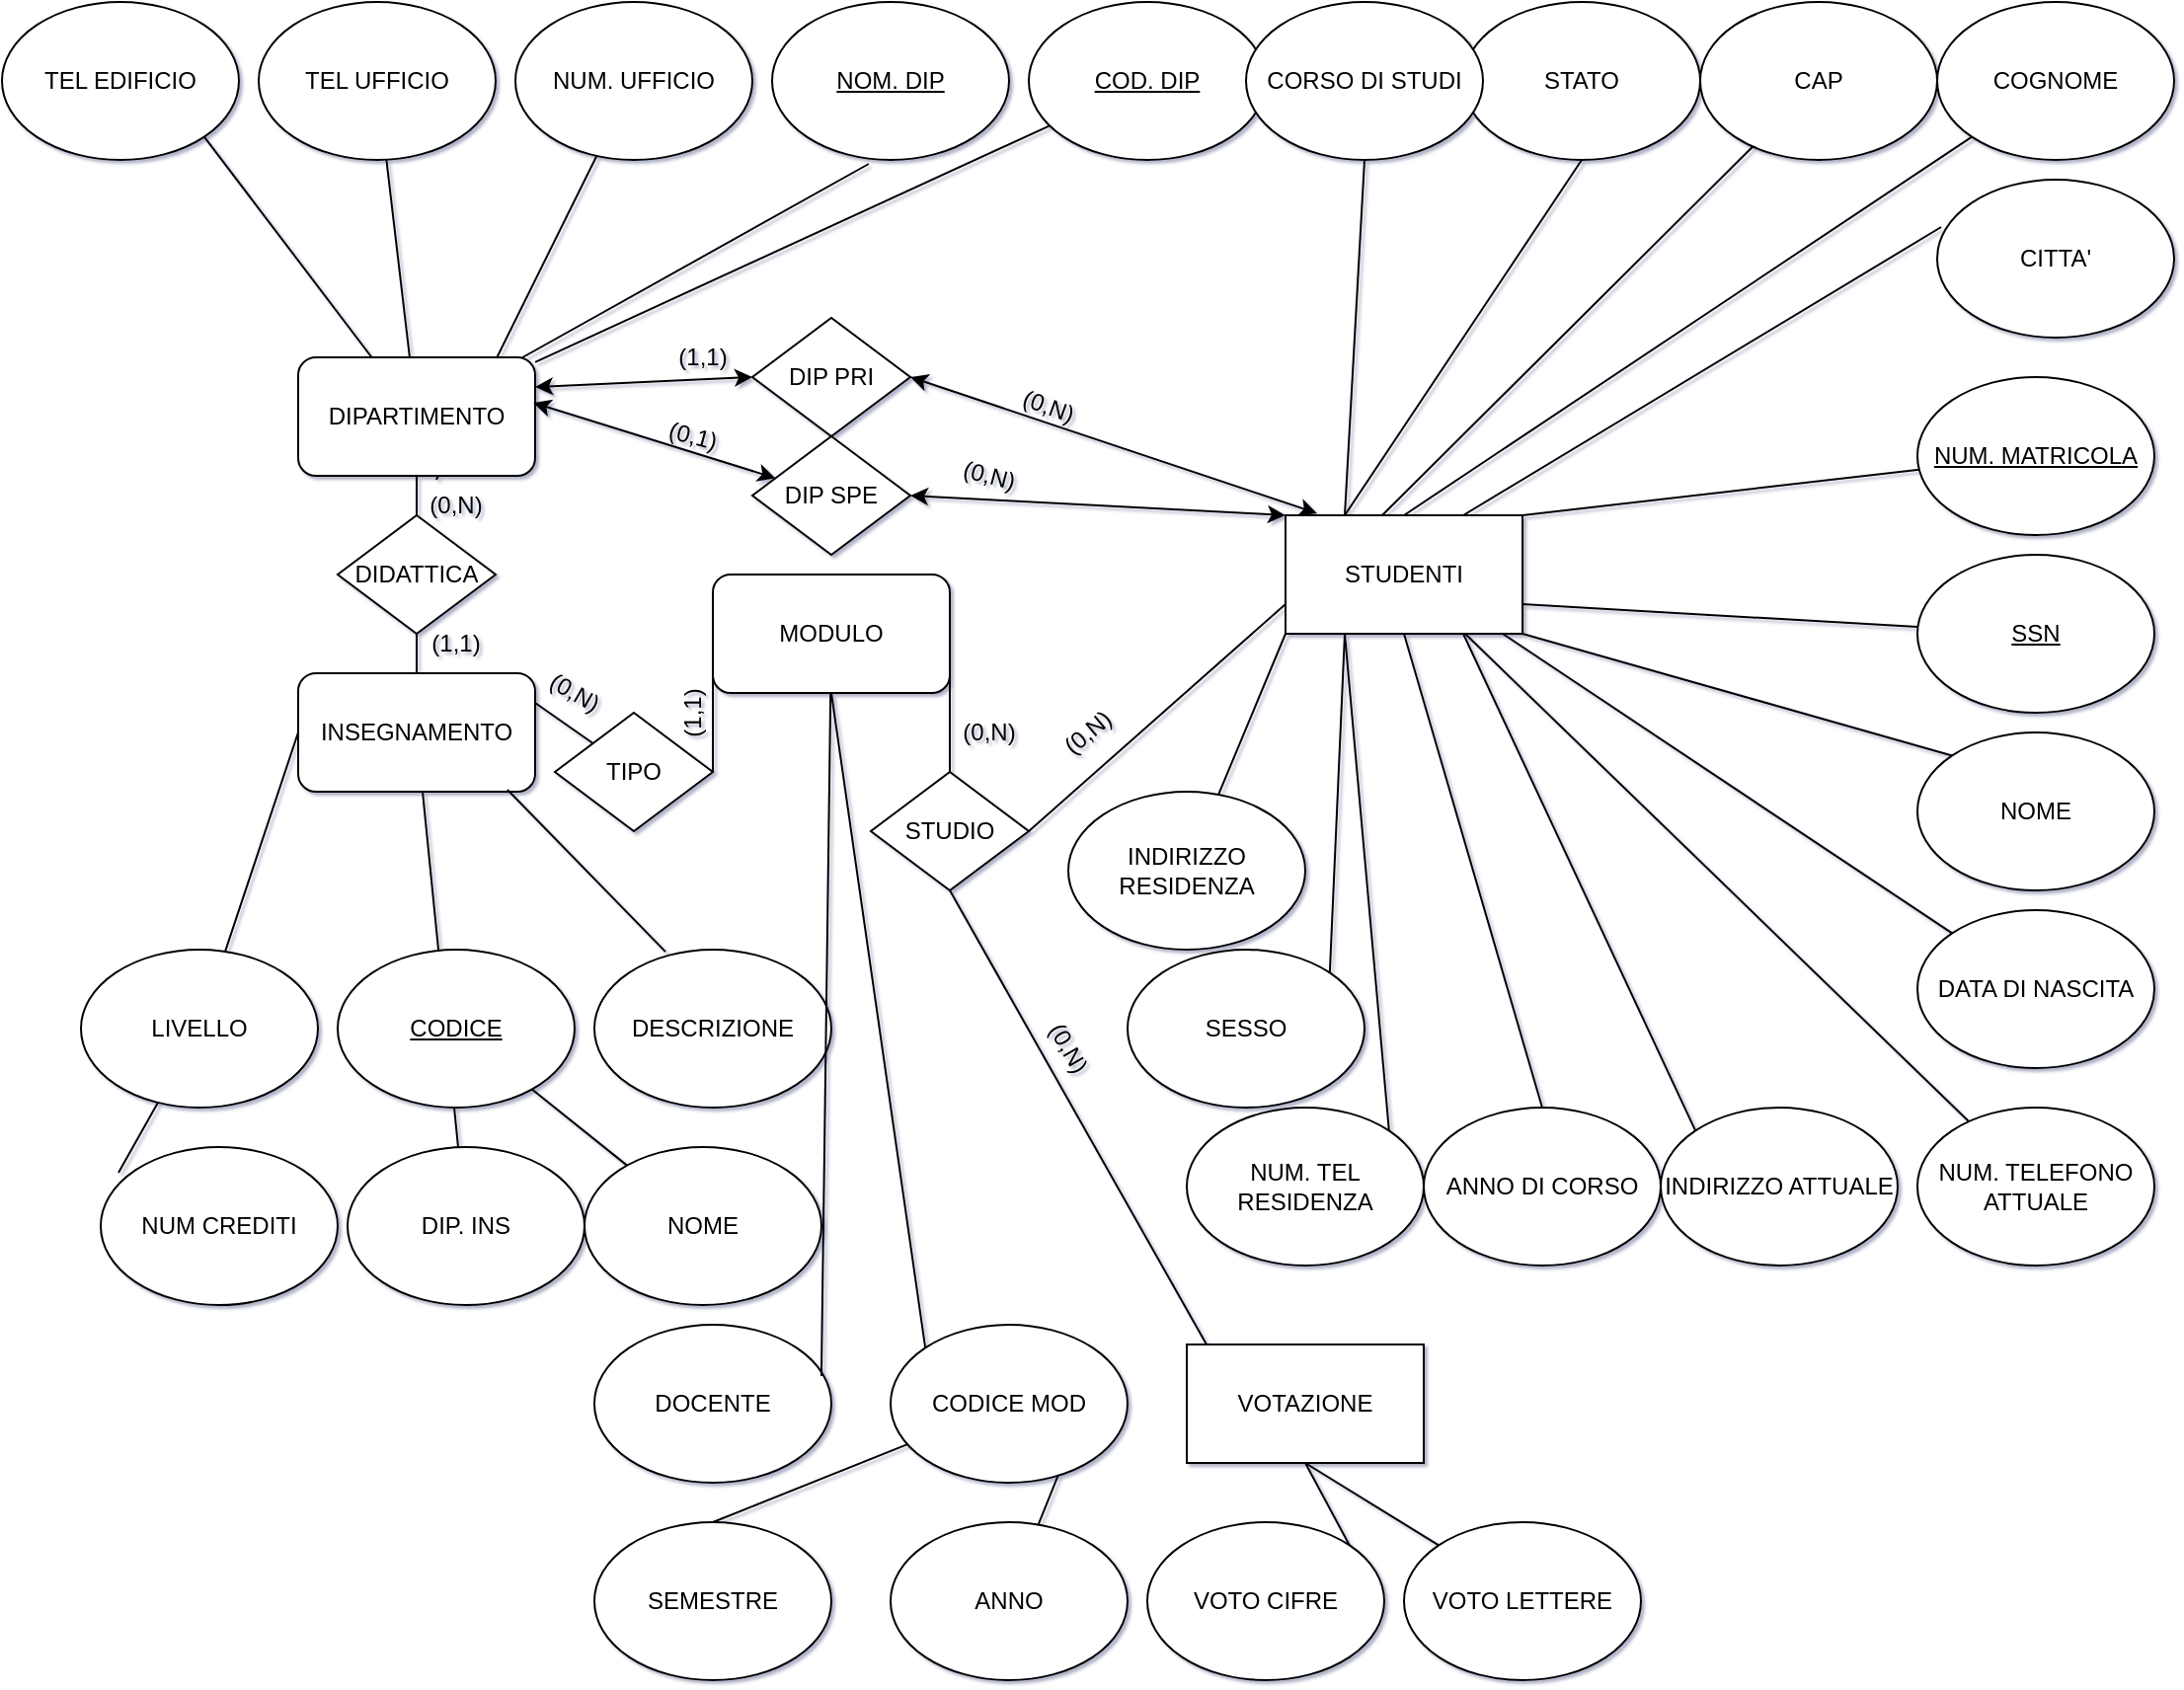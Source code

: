 <mxfile version="14.1.1" type="github">
  <diagram id="6cOSNIeElhGFrdeFhDfk" name="Page-1">
    <mxGraphModel dx="1653" dy="643" grid="1" gridSize="10" guides="0" tooltips="1" connect="1" arrows="1" fold="1" page="1" pageScale="1" pageWidth="413" pageHeight="583" math="0" shadow="1">
      <root>
        <mxCell id="0" />
        <mxCell id="1" parent="0" />
        <mxCell id="xA2UetYVVYsu-TyS2bMy-2" value="STUDENTI" style="rounded=0;whiteSpace=wrap;html=1;" parent="1" vertex="1">
          <mxGeometry x="600" y="260" width="120" height="60" as="geometry" />
        </mxCell>
        <mxCell id="xA2UetYVVYsu-TyS2bMy-3" value="STUDIO" style="rhombus;whiteSpace=wrap;html=1;" parent="1" vertex="1">
          <mxGeometry x="390" y="390" width="80" height="60" as="geometry" />
        </mxCell>
        <mxCell id="xA2UetYVVYsu-TyS2bMy-6" value="NOME" style="ellipse;whiteSpace=wrap;html=1;" parent="1" vertex="1">
          <mxGeometry x="920" y="370" width="120" height="80" as="geometry" />
        </mxCell>
        <mxCell id="xA2UetYVVYsu-TyS2bMy-7" value="&lt;u&gt;NUM. MATRICOLA&lt;/u&gt;" style="ellipse;whiteSpace=wrap;html=1;" parent="1" vertex="1">
          <mxGeometry x="920" y="190" width="120" height="80" as="geometry" />
        </mxCell>
        <mxCell id="xA2UetYVVYsu-TyS2bMy-8" value="&lt;u&gt;SSN&lt;/u&gt;" style="ellipse;whiteSpace=wrap;html=1;" parent="1" vertex="1">
          <mxGeometry x="920" y="280" width="120" height="80" as="geometry" />
        </mxCell>
        <mxCell id="xA2UetYVVYsu-TyS2bMy-10" value="NUM. TELEFONO ATTUALE" style="ellipse;whiteSpace=wrap;html=1;direction=west;" parent="1" vertex="1">
          <mxGeometry x="920" y="560" width="120" height="80" as="geometry" />
        </mxCell>
        <mxCell id="xA2UetYVVYsu-TyS2bMy-11" value="INDIRIZZO ATTUALE" style="ellipse;whiteSpace=wrap;html=1;" parent="1" vertex="1">
          <mxGeometry x="790" y="560" width="120" height="80" as="geometry" />
        </mxCell>
        <mxCell id="xA2UetYVVYsu-TyS2bMy-12" value="INDIRIZZO RESIDENZA" style="ellipse;whiteSpace=wrap;html=1;" parent="1" vertex="1">
          <mxGeometry x="490" y="400" width="120" height="80" as="geometry" />
        </mxCell>
        <mxCell id="xA2UetYVVYsu-TyS2bMy-13" value="NUM. TEL RESIDENZA" style="ellipse;whiteSpace=wrap;html=1;" parent="1" vertex="1">
          <mxGeometry x="550" y="560" width="120" height="80" as="geometry" />
        </mxCell>
        <mxCell id="xA2UetYVVYsu-TyS2bMy-14" value="DATA DI NASCITA" style="ellipse;whiteSpace=wrap;html=1;" parent="1" vertex="1">
          <mxGeometry x="920" y="460" width="120" height="80" as="geometry" />
        </mxCell>
        <mxCell id="xA2UetYVVYsu-TyS2bMy-15" value="SESSO" style="ellipse;whiteSpace=wrap;html=1;" parent="1" vertex="1">
          <mxGeometry x="520" y="480" width="120" height="80" as="geometry" />
        </mxCell>
        <mxCell id="xA2UetYVVYsu-TyS2bMy-16" value="ANNO DI CORSO" style="ellipse;whiteSpace=wrap;html=1;" parent="1" vertex="1">
          <mxGeometry x="670" y="560" width="120" height="80" as="geometry" />
        </mxCell>
        <mxCell id="xA2UetYVVYsu-TyS2bMy-24" value="CITTA&#39;" style="ellipse;whiteSpace=wrap;html=1;" parent="1" vertex="1">
          <mxGeometry x="930" y="90" width="120" height="80" as="geometry" />
        </mxCell>
        <mxCell id="xA2UetYVVYsu-TyS2bMy-25" value="STATO" style="ellipse;whiteSpace=wrap;html=1;" parent="1" vertex="1">
          <mxGeometry x="690" width="120" height="80" as="geometry" />
        </mxCell>
        <mxCell id="xA2UetYVVYsu-TyS2bMy-26" value="CAP" style="ellipse;whiteSpace=wrap;html=1;" parent="1" vertex="1">
          <mxGeometry x="810" width="120" height="80" as="geometry" />
        </mxCell>
        <mxCell id="xA2UetYVVYsu-TyS2bMy-27" value="COGNOME" style="ellipse;whiteSpace=wrap;html=1;" parent="1" vertex="1">
          <mxGeometry x="930" width="120" height="80" as="geometry" />
        </mxCell>
        <mxCell id="xA2UetYVVYsu-TyS2bMy-28" value="" style="endArrow=none;html=1;entryX=1;entryY=0.75;entryDx=0;entryDy=0;" parent="1" source="xA2UetYVVYsu-TyS2bMy-8" target="xA2UetYVVYsu-TyS2bMy-2" edge="1">
          <mxGeometry width="50" height="50" relative="1" as="geometry">
            <mxPoint x="390" y="310" as="sourcePoint" />
            <mxPoint x="440" y="260" as="targetPoint" />
          </mxGeometry>
        </mxCell>
        <mxCell id="xA2UetYVVYsu-TyS2bMy-29" value="" style="endArrow=none;html=1;exitX=1;exitY=0;exitDx=0;exitDy=0;" parent="1" source="xA2UetYVVYsu-TyS2bMy-2" target="xA2UetYVVYsu-TyS2bMy-7" edge="1">
          <mxGeometry width="50" height="50" relative="1" as="geometry">
            <mxPoint x="390" y="310" as="sourcePoint" />
            <mxPoint x="440" y="260" as="targetPoint" />
          </mxGeometry>
        </mxCell>
        <mxCell id="xA2UetYVVYsu-TyS2bMy-30" value="" style="endArrow=none;html=1;exitX=0.25;exitY=0;exitDx=0;exitDy=0;entryX=0.5;entryY=1;entryDx=0;entryDy=0;" parent="1" source="xA2UetYVVYsu-TyS2bMy-2" target="xA2UetYVVYsu-TyS2bMy-25" edge="1">
          <mxGeometry width="50" height="50" relative="1" as="geometry">
            <mxPoint x="547" y="192.02" as="sourcePoint" />
            <mxPoint x="530" y="120" as="targetPoint" />
          </mxGeometry>
        </mxCell>
        <mxCell id="xA2UetYVVYsu-TyS2bMy-31" value="" style="endArrow=none;html=1;entryX=0.408;entryY=0;entryDx=0;entryDy=0;entryPerimeter=0;" parent="1" source="xA2UetYVVYsu-TyS2bMy-26" target="xA2UetYVVYsu-TyS2bMy-2" edge="1">
          <mxGeometry width="50" height="50" relative="1" as="geometry">
            <mxPoint x="390" y="210" as="sourcePoint" />
            <mxPoint x="556.96" y="168.02" as="targetPoint" />
          </mxGeometry>
        </mxCell>
        <mxCell id="xA2UetYVVYsu-TyS2bMy-32" value="" style="endArrow=none;html=1;exitX=0.017;exitY=0.3;exitDx=0;exitDy=0;exitPerimeter=0;entryX=0.75;entryY=0;entryDx=0;entryDy=0;" parent="1" source="xA2UetYVVYsu-TyS2bMy-24" target="xA2UetYVVYsu-TyS2bMy-2" edge="1">
          <mxGeometry width="50" height="50" relative="1" as="geometry">
            <mxPoint x="390" y="210" as="sourcePoint" />
            <mxPoint x="670" y="200" as="targetPoint" />
          </mxGeometry>
        </mxCell>
        <mxCell id="xA2UetYVVYsu-TyS2bMy-33" value="" style="endArrow=none;html=1;entryX=0;entryY=1;entryDx=0;entryDy=0;exitX=0.5;exitY=0;exitDx=0;exitDy=0;" parent="1" source="xA2UetYVVYsu-TyS2bMy-2" target="xA2UetYVVYsu-TyS2bMy-27" edge="1">
          <mxGeometry width="50" height="50" relative="1" as="geometry">
            <mxPoint x="640" y="170" as="sourcePoint" />
            <mxPoint x="440" y="160" as="targetPoint" />
          </mxGeometry>
        </mxCell>
        <mxCell id="xA2UetYVVYsu-TyS2bMy-34" value="&lt;u&gt;NOM. DIP&lt;/u&gt;" style="ellipse;whiteSpace=wrap;html=1;" parent="1" vertex="1">
          <mxGeometry x="340" width="120" height="80" as="geometry" />
        </mxCell>
        <mxCell id="xA2UetYVVYsu-TyS2bMy-35" value="DIP. INS" style="ellipse;whiteSpace=wrap;html=1;" parent="1" vertex="1">
          <mxGeometry x="125" y="580" width="120" height="80" as="geometry" />
        </mxCell>
        <mxCell id="xA2UetYVVYsu-TyS2bMy-36" value="TEL EDIFICIO" style="ellipse;whiteSpace=wrap;html=1;" parent="1" vertex="1">
          <mxGeometry x="-50" width="120" height="80" as="geometry" />
        </mxCell>
        <mxCell id="xA2UetYVVYsu-TyS2bMy-37" value="TEL UFFICIO" style="ellipse;whiteSpace=wrap;html=1;" parent="1" vertex="1">
          <mxGeometry x="80" width="120" height="80" as="geometry" />
        </mxCell>
        <mxCell id="xA2UetYVVYsu-TyS2bMy-38" value="NUM. UFFICIO" style="ellipse;whiteSpace=wrap;html=1;" parent="1" vertex="1">
          <mxGeometry x="210" width="120" height="80" as="geometry" />
        </mxCell>
        <mxCell id="xA2UetYVVYsu-TyS2bMy-39" value="&lt;u&gt;COD. DIP&lt;/u&gt;" style="ellipse;whiteSpace=wrap;html=1;" parent="1" vertex="1">
          <mxGeometry x="470" width="120" height="80" as="geometry" />
        </mxCell>
        <mxCell id="xA2UetYVVYsu-TyS2bMy-40" value="" style="endArrow=none;html=1;" parent="1" source="xA2UetYVVYsu-TyS2bMy-39" target="xA2UetYVVYsu-TyS2bMy-58" edge="1">
          <mxGeometry width="50" height="50" relative="1" as="geometry">
            <mxPoint x="400" y="310" as="sourcePoint" />
            <mxPoint x="450" y="260" as="targetPoint" />
          </mxGeometry>
        </mxCell>
        <mxCell id="xA2UetYVVYsu-TyS2bMy-41" value="" style="endArrow=none;html=1;exitX=0.408;exitY=1.025;exitDx=0;exitDy=0;exitPerimeter=0;" parent="1" source="xA2UetYVVYsu-TyS2bMy-34" target="xA2UetYVVYsu-TyS2bMy-58" edge="1">
          <mxGeometry width="50" height="50" relative="1" as="geometry">
            <mxPoint x="220" y="530" as="sourcePoint" />
            <mxPoint x="450" y="260" as="targetPoint" />
          </mxGeometry>
        </mxCell>
        <mxCell id="xA2UetYVVYsu-TyS2bMy-42" value="" style="endArrow=none;html=1;exitX=1;exitY=1;exitDx=0;exitDy=0;" parent="1" source="xA2UetYVVYsu-TyS2bMy-36" target="xA2UetYVVYsu-TyS2bMy-58" edge="1">
          <mxGeometry width="50" height="50" relative="1" as="geometry">
            <mxPoint x="400" y="310" as="sourcePoint" />
            <mxPoint x="450" y="260" as="targetPoint" />
          </mxGeometry>
        </mxCell>
        <mxCell id="xA2UetYVVYsu-TyS2bMy-43" value="" style="endArrow=none;html=1;exitX=0.583;exitY=1.033;exitDx=0;exitDy=0;exitPerimeter=0;" parent="1" source="xA2UetYVVYsu-TyS2bMy-58" target="xA2UetYVVYsu-TyS2bMy-38" edge="1">
          <mxGeometry width="50" height="50" relative="1" as="geometry">
            <mxPoint x="400" y="310" as="sourcePoint" />
            <mxPoint x="450" y="260" as="targetPoint" />
          </mxGeometry>
        </mxCell>
        <mxCell id="xA2UetYVVYsu-TyS2bMy-44" value="" style="endArrow=none;html=1;" parent="1" source="xA2UetYVVYsu-TyS2bMy-58" target="xA2UetYVVYsu-TyS2bMy-37" edge="1">
          <mxGeometry width="50" height="50" relative="1" as="geometry">
            <mxPoint x="400" y="310" as="sourcePoint" />
            <mxPoint x="450" y="260" as="targetPoint" />
          </mxGeometry>
        </mxCell>
        <mxCell id="xA2UetYVVYsu-TyS2bMy-48" value="" style="endArrow=none;html=1;exitX=1;exitY=1;exitDx=0;exitDy=0;entryX=0;entryY=0;entryDx=0;entryDy=0;" parent="1" source="xA2UetYVVYsu-TyS2bMy-2" target="xA2UetYVVYsu-TyS2bMy-6" edge="1">
          <mxGeometry width="50" height="50" relative="1" as="geometry">
            <mxPoint x="400" y="510" as="sourcePoint" />
            <mxPoint x="450" y="460" as="targetPoint" />
          </mxGeometry>
        </mxCell>
        <mxCell id="xA2UetYVVYsu-TyS2bMy-49" value="" style="endArrow=none;html=1;entryX=0.25;entryY=1;entryDx=0;entryDy=0;exitX=1;exitY=0;exitDx=0;exitDy=0;" parent="1" source="xA2UetYVVYsu-TyS2bMy-15" target="xA2UetYVVYsu-TyS2bMy-2" edge="1">
          <mxGeometry width="50" height="50" relative="1" as="geometry">
            <mxPoint x="400" y="510" as="sourcePoint" />
            <mxPoint x="450" y="460" as="targetPoint" />
          </mxGeometry>
        </mxCell>
        <mxCell id="xA2UetYVVYsu-TyS2bMy-50" value="" style="endArrow=none;html=1;entryX=0;entryY=1;entryDx=0;entryDy=0;" parent="1" source="xA2UetYVVYsu-TyS2bMy-12" target="xA2UetYVVYsu-TyS2bMy-2" edge="1">
          <mxGeometry width="50" height="50" relative="1" as="geometry">
            <mxPoint x="400" y="510" as="sourcePoint" />
            <mxPoint x="450" y="460" as="targetPoint" />
          </mxGeometry>
        </mxCell>
        <mxCell id="xA2UetYVVYsu-TyS2bMy-51" value="" style="endArrow=none;html=1;exitX=0.915;exitY=0.998;exitDx=0;exitDy=0;entryX=0;entryY=0;entryDx=0;entryDy=0;exitPerimeter=0;" parent="1" source="xA2UetYVVYsu-TyS2bMy-2" target="xA2UetYVVYsu-TyS2bMy-14" edge="1">
          <mxGeometry width="50" height="50" relative="1" as="geometry">
            <mxPoint x="400" y="510" as="sourcePoint" />
            <mxPoint x="450" y="460" as="targetPoint" />
          </mxGeometry>
        </mxCell>
        <mxCell id="xA2UetYVVYsu-TyS2bMy-52" value="" style="endArrow=none;html=1;entryX=0.25;entryY=1;entryDx=0;entryDy=0;exitX=1;exitY=0;exitDx=0;exitDy=0;" parent="1" source="xA2UetYVVYsu-TyS2bMy-13" target="xA2UetYVVYsu-TyS2bMy-2" edge="1">
          <mxGeometry width="50" height="50" relative="1" as="geometry">
            <mxPoint x="400" y="510" as="sourcePoint" />
            <mxPoint x="450" y="460" as="targetPoint" />
          </mxGeometry>
        </mxCell>
        <mxCell id="xA2UetYVVYsu-TyS2bMy-53" value="" style="endArrow=none;html=1;entryX=0.5;entryY=1;entryDx=0;entryDy=0;exitX=0.5;exitY=0;exitDx=0;exitDy=0;" parent="1" source="xA2UetYVVYsu-TyS2bMy-16" target="xA2UetYVVYsu-TyS2bMy-2" edge="1">
          <mxGeometry width="50" height="50" relative="1" as="geometry">
            <mxPoint x="400" y="510" as="sourcePoint" />
            <mxPoint x="450" y="460" as="targetPoint" />
          </mxGeometry>
        </mxCell>
        <mxCell id="xA2UetYVVYsu-TyS2bMy-54" value="" style="endArrow=none;html=1;" parent="1" source="xA2UetYVVYsu-TyS2bMy-10" target="xA2UetYVVYsu-TyS2bMy-2" edge="1">
          <mxGeometry width="50" height="50" relative="1" as="geometry">
            <mxPoint x="400" y="510" as="sourcePoint" />
            <mxPoint x="450" y="460" as="targetPoint" />
          </mxGeometry>
        </mxCell>
        <mxCell id="xA2UetYVVYsu-TyS2bMy-56" value="" style="endArrow=none;html=1;entryX=0.75;entryY=1;entryDx=0;entryDy=0;exitX=0;exitY=0;exitDx=0;exitDy=0;" parent="1" source="xA2UetYVVYsu-TyS2bMy-11" target="xA2UetYVVYsu-TyS2bMy-2" edge="1">
          <mxGeometry width="50" height="50" relative="1" as="geometry">
            <mxPoint x="400" y="510" as="sourcePoint" />
            <mxPoint x="450" y="460" as="targetPoint" />
          </mxGeometry>
        </mxCell>
        <mxCell id="xA2UetYVVYsu-TyS2bMy-61" value="INSEGNAMENTO" style="rounded=1;whiteSpace=wrap;html=1;" parent="1" vertex="1">
          <mxGeometry x="100" y="340" width="120" height="60" as="geometry" />
        </mxCell>
        <mxCell id="xA2UetYVVYsu-TyS2bMy-62" value="" style="endArrow=none;html=1;" parent="1" target="xA2UetYVVYsu-TyS2bMy-150" edge="1">
          <mxGeometry width="50" height="50" relative="1" as="geometry">
            <mxPoint x="160" y="340" as="sourcePoint" />
            <mxPoint x="160" y="320" as="targetPoint" />
          </mxGeometry>
        </mxCell>
        <mxCell id="xA2UetYVVYsu-TyS2bMy-63" value="NUM CREDITI" style="ellipse;whiteSpace=wrap;html=1;" parent="1" vertex="1">
          <mxGeometry y="580" width="120" height="80" as="geometry" />
        </mxCell>
        <mxCell id="xA2UetYVVYsu-TyS2bMy-65" value="DESCRIZIONE" style="ellipse;whiteSpace=wrap;html=1;" parent="1" vertex="1">
          <mxGeometry x="250" y="480" width="120" height="80" as="geometry" />
        </mxCell>
        <mxCell id="xA2UetYVVYsu-TyS2bMy-66" value="NOME" style="ellipse;whiteSpace=wrap;html=1;" parent="1" vertex="1">
          <mxGeometry x="245" y="580" width="120" height="80" as="geometry" />
        </mxCell>
        <mxCell id="xA2UetYVVYsu-TyS2bMy-70" value="" style="endArrow=none;html=1;exitX=0.3;exitY=0.013;exitDx=0;exitDy=0;entryX=0.883;entryY=0.983;entryDx=0;entryDy=0;entryPerimeter=0;exitPerimeter=0;" parent="1" source="xA2UetYVVYsu-TyS2bMy-65" target="xA2UetYVVYsu-TyS2bMy-61" edge="1">
          <mxGeometry width="50" height="50" relative="1" as="geometry">
            <mxPoint x="400" y="90" as="sourcePoint" />
            <mxPoint x="450" y="40" as="targetPoint" />
          </mxGeometry>
        </mxCell>
        <mxCell id="xA2UetYVVYsu-TyS2bMy-72" value="" style="endArrow=none;html=1;entryX=0;entryY=0.5;entryDx=0;entryDy=0;" parent="1" source="xA2UetYVVYsu-TyS2bMy-67" target="xA2UetYVVYsu-TyS2bMy-61" edge="1">
          <mxGeometry width="50" height="50" relative="1" as="geometry">
            <mxPoint x="400" y="90" as="sourcePoint" />
            <mxPoint x="450" y="40" as="targetPoint" />
          </mxGeometry>
        </mxCell>
        <mxCell id="xA2UetYVVYsu-TyS2bMy-73" value="" style="endArrow=none;html=1;" parent="1" source="xA2UetYVVYsu-TyS2bMy-35" target="xA2UetYVVYsu-TyS2bMy-61" edge="1">
          <mxGeometry width="50" height="50" relative="1" as="geometry">
            <mxPoint x="400" y="90" as="sourcePoint" />
            <mxPoint x="450" y="40" as="targetPoint" />
          </mxGeometry>
        </mxCell>
        <mxCell id="xA2UetYVVYsu-TyS2bMy-74" value="MODULO" style="rounded=1;whiteSpace=wrap;html=1;" parent="1" vertex="1">
          <mxGeometry x="310" y="290" width="120" height="60" as="geometry" />
        </mxCell>
        <mxCell id="xA2UetYVVYsu-TyS2bMy-75" value="" style="endArrow=none;html=1;entryX=0;entryY=0.75;entryDx=0;entryDy=0;exitX=1;exitY=0.5;exitDx=0;exitDy=0;" parent="1" source="xA2UetYVVYsu-TyS2bMy-3" target="xA2UetYVVYsu-TyS2bMy-2" edge="1">
          <mxGeometry width="50" height="50" relative="1" as="geometry">
            <mxPoint x="290" y="310" as="sourcePoint" />
            <mxPoint x="450" y="480" as="targetPoint" />
          </mxGeometry>
        </mxCell>
        <mxCell id="xA2UetYVVYsu-TyS2bMy-76" value="VOTO CIFRE" style="ellipse;whiteSpace=wrap;html=1;" parent="1" vertex="1">
          <mxGeometry x="530" y="770" width="120" height="80" as="geometry" />
        </mxCell>
        <mxCell id="xA2UetYVVYsu-TyS2bMy-77" value="CODICE MOD" style="ellipse;whiteSpace=wrap;html=1;" parent="1" vertex="1">
          <mxGeometry x="400" y="670" width="120" height="80" as="geometry" />
        </mxCell>
        <mxCell id="xA2UetYVVYsu-TyS2bMy-79" value="ANNO" style="ellipse;whiteSpace=wrap;html=1;" parent="1" vertex="1">
          <mxGeometry x="400" y="770" width="120" height="80" as="geometry" />
        </mxCell>
        <mxCell id="xA2UetYVVYsu-TyS2bMy-81" value="DOCENTE" style="ellipse;whiteSpace=wrap;html=1;" parent="1" vertex="1">
          <mxGeometry x="250" y="670" width="120" height="80" as="geometry" />
        </mxCell>
        <mxCell id="xA2UetYVVYsu-TyS2bMy-83" value="" style="endArrow=none;html=1;exitX=0.958;exitY=0.325;exitDx=0;exitDy=0;exitPerimeter=0;" parent="1" source="xA2UetYVVYsu-TyS2bMy-81" target="xA2UetYVVYsu-TyS2bMy-74" edge="1">
          <mxGeometry width="50" height="50" relative="1" as="geometry">
            <mxPoint x="400" y="730" as="sourcePoint" />
            <mxPoint x="450" y="680" as="targetPoint" />
          </mxGeometry>
        </mxCell>
        <mxCell id="xA2UetYVVYsu-TyS2bMy-84" value="SEMESTRE" style="ellipse;whiteSpace=wrap;html=1;" parent="1" vertex="1">
          <mxGeometry x="250" y="770" width="120" height="80" as="geometry" />
        </mxCell>
        <mxCell id="xA2UetYVVYsu-TyS2bMy-85" value="" style="endArrow=none;html=1;exitX=0.5;exitY=1;exitDx=0;exitDy=0;entryX=0;entryY=0;entryDx=0;entryDy=0;" parent="1" source="xA2UetYVVYsu-TyS2bMy-74" target="xA2UetYVVYsu-TyS2bMy-77" edge="1">
          <mxGeometry width="50" height="50" relative="1" as="geometry">
            <mxPoint x="400" y="730" as="sourcePoint" />
            <mxPoint x="450" y="680" as="targetPoint" />
          </mxGeometry>
        </mxCell>
        <mxCell id="xA2UetYVVYsu-TyS2bMy-87" value="" style="endArrow=none;html=1;exitX=0.5;exitY=0;exitDx=0;exitDy=0;" parent="1" source="xA2UetYVVYsu-TyS2bMy-84" target="xA2UetYVVYsu-TyS2bMy-77" edge="1">
          <mxGeometry width="50" height="50" relative="1" as="geometry">
            <mxPoint x="400" y="730" as="sourcePoint" />
            <mxPoint x="399.96" y="820" as="targetPoint" />
          </mxGeometry>
        </mxCell>
        <mxCell id="xA2UetYVVYsu-TyS2bMy-88" value="" style="endArrow=none;html=1;exitX=0.708;exitY=0.95;exitDx=0;exitDy=0;exitPerimeter=0;" parent="1" source="xA2UetYVVYsu-TyS2bMy-77" target="xA2UetYVVYsu-TyS2bMy-79" edge="1">
          <mxGeometry width="50" height="50" relative="1" as="geometry">
            <mxPoint x="500.04" y="824" as="sourcePoint" />
            <mxPoint x="450" y="680" as="targetPoint" />
          </mxGeometry>
        </mxCell>
        <mxCell id="xA2UetYVVYsu-TyS2bMy-58" value="DIPARTIMENTO" style="rounded=1;whiteSpace=wrap;html=1;" parent="1" vertex="1">
          <mxGeometry x="100" y="180" width="120" height="60" as="geometry" />
        </mxCell>
        <mxCell id="xA2UetYVVYsu-TyS2bMy-90" value="" style="endArrow=none;html=1;exitX=0.5;exitY=0;exitDx=0;exitDy=0;" parent="1" edge="1">
          <mxGeometry width="50" height="50" relative="1" as="geometry">
            <mxPoint x="160" y="260" as="sourcePoint" />
            <mxPoint x="160" y="240" as="targetPoint" />
          </mxGeometry>
        </mxCell>
        <mxCell id="xA2UetYVVYsu-TyS2bMy-94" value="VOTO LETTERE" style="ellipse;whiteSpace=wrap;html=1;" parent="1" vertex="1">
          <mxGeometry x="660" y="770" width="120" height="80" as="geometry" />
        </mxCell>
        <mxCell id="xA2UetYVVYsu-TyS2bMy-99" value="" style="endArrow=none;html=1;exitX=0.5;exitY=1;exitDx=0;exitDy=0;entryX=1;entryY=0;entryDx=0;entryDy=0;" parent="1" source="D-_GAInktsQL2HOhlUDF-5" target="xA2UetYVVYsu-TyS2bMy-76" edge="1">
          <mxGeometry width="50" height="50" relative="1" as="geometry">
            <mxPoint x="610" y="750" as="sourcePoint" />
            <mxPoint x="450" y="880" as="targetPoint" />
          </mxGeometry>
        </mxCell>
        <mxCell id="xA2UetYVVYsu-TyS2bMy-100" value="" style="endArrow=none;html=1;exitX=0.5;exitY=1;exitDx=0;exitDy=0;entryX=0;entryY=0;entryDx=0;entryDy=0;" parent="1" source="D-_GAInktsQL2HOhlUDF-5" target="xA2UetYVVYsu-TyS2bMy-94" edge="1">
          <mxGeometry width="50" height="50" relative="1" as="geometry">
            <mxPoint x="610" y="750" as="sourcePoint" />
            <mxPoint x="450" y="880" as="targetPoint" />
          </mxGeometry>
        </mxCell>
        <mxCell id="xA2UetYVVYsu-TyS2bMy-121" value="DIP SPE" style="rhombus;whiteSpace=wrap;html=1;" parent="1" vertex="1">
          <mxGeometry x="330" y="220" width="80" height="60" as="geometry" />
        </mxCell>
        <mxCell id="xA2UetYVVYsu-TyS2bMy-122" value="" style="endArrow=classic;startArrow=classic;html=1;entryX=1;entryY=0.5;entryDx=0;entryDy=0;exitX=0;exitY=0;exitDx=0;exitDy=0;" parent="1" source="xA2UetYVVYsu-TyS2bMy-2" target="xA2UetYVVYsu-TyS2bMy-121" edge="1">
          <mxGeometry width="50" height="50" relative="1" as="geometry">
            <mxPoint x="420" y="330" as="sourcePoint" />
            <mxPoint x="470" y="280" as="targetPoint" />
          </mxGeometry>
        </mxCell>
        <mxCell id="xA2UetYVVYsu-TyS2bMy-123" value="" style="endArrow=classic;startArrow=classic;html=1;exitX=0.992;exitY=0.383;exitDx=0;exitDy=0;exitPerimeter=0;" parent="1" source="xA2UetYVVYsu-TyS2bMy-58" target="xA2UetYVVYsu-TyS2bMy-121" edge="1">
          <mxGeometry width="50" height="50" relative="1" as="geometry">
            <mxPoint x="420" y="330" as="sourcePoint" />
            <mxPoint x="470" y="280" as="targetPoint" />
          </mxGeometry>
        </mxCell>
        <mxCell id="xA2UetYVVYsu-TyS2bMy-131" value="DIP PRI" style="rhombus;whiteSpace=wrap;html=1;" parent="1" vertex="1">
          <mxGeometry x="330" y="160" width="80" height="60" as="geometry" />
        </mxCell>
        <mxCell id="xA2UetYVVYsu-TyS2bMy-132" value="" style="endArrow=classic;startArrow=classic;html=1;entryX=0.133;entryY=-0.017;entryDx=0;entryDy=0;entryPerimeter=0;exitX=1;exitY=0.5;exitDx=0;exitDy=0;" parent="1" source="xA2UetYVVYsu-TyS2bMy-131" target="xA2UetYVVYsu-TyS2bMy-2" edge="1">
          <mxGeometry width="50" height="50" relative="1" as="geometry">
            <mxPoint x="380" y="220" as="sourcePoint" />
            <mxPoint x="430" y="170" as="targetPoint" />
          </mxGeometry>
        </mxCell>
        <mxCell id="xA2UetYVVYsu-TyS2bMy-133" value="" style="endArrow=classic;startArrow=classic;html=1;exitX=1;exitY=0.25;exitDx=0;exitDy=0;entryX=0;entryY=0.5;entryDx=0;entryDy=0;" parent="1" source="xA2UetYVVYsu-TyS2bMy-58" target="xA2UetYVVYsu-TyS2bMy-131" edge="1">
          <mxGeometry width="50" height="50" relative="1" as="geometry">
            <mxPoint x="380" y="220" as="sourcePoint" />
            <mxPoint x="430" y="170" as="targetPoint" />
          </mxGeometry>
        </mxCell>
        <mxCell id="xA2UetYVVYsu-TyS2bMy-135" value="(0,N)" style="text;html=1;strokeColor=none;fillColor=none;align=center;verticalAlign=middle;whiteSpace=wrap;rounded=0;rotation=-40;" parent="1" vertex="1">
          <mxGeometry x="480" y="360" width="40" height="20" as="geometry" />
        </mxCell>
        <mxCell id="xA2UetYVVYsu-TyS2bMy-138" value="(1,1)" style="text;html=1;strokeColor=none;fillColor=none;align=center;verticalAlign=middle;whiteSpace=wrap;rounded=0;rotation=0;" parent="1" vertex="1">
          <mxGeometry x="290" y="170" width="30" height="20" as="geometry" />
        </mxCell>
        <mxCell id="xA2UetYVVYsu-TyS2bMy-139" value="(0,N)" style="text;html=1;strokeColor=none;fillColor=none;align=center;verticalAlign=middle;whiteSpace=wrap;rounded=0;rotation=15;" parent="1" vertex="1">
          <mxGeometry x="430" y="230" width="40" height="20" as="geometry" />
        </mxCell>
        <mxCell id="xA2UetYVVYsu-TyS2bMy-140" value="(0,1)" style="text;html=1;strokeColor=none;fillColor=none;align=center;verticalAlign=middle;whiteSpace=wrap;rounded=0;rotation=15;" parent="1" vertex="1">
          <mxGeometry x="280" y="210" width="40" height="20" as="geometry" />
        </mxCell>
        <mxCell id="xA2UetYVVYsu-TyS2bMy-141" value="(0,N)" style="text;html=1;strokeColor=none;fillColor=none;align=center;verticalAlign=middle;whiteSpace=wrap;rounded=0;rotation=20;" parent="1" vertex="1">
          <mxGeometry x="460" y="190" width="40" height="30" as="geometry" />
        </mxCell>
        <mxCell id="xA2UetYVVYsu-TyS2bMy-148" value="" style="endArrow=none;html=1;exitX=1;exitY=0.25;exitDx=0;exitDy=0;" parent="1" source="xA2UetYVVYsu-TyS2bMy-74" target="xA2UetYVVYsu-TyS2bMy-3" edge="1">
          <mxGeometry width="50" height="50" relative="1" as="geometry">
            <mxPoint x="380" y="340" as="sourcePoint" />
            <mxPoint x="430" y="290" as="targetPoint" />
          </mxGeometry>
        </mxCell>
        <mxCell id="xA2UetYVVYsu-TyS2bMy-149" value="(0,N)" style="text;html=1;strokeColor=none;fillColor=none;align=center;verticalAlign=middle;whiteSpace=wrap;rounded=0;rotation=0;" parent="1" vertex="1">
          <mxGeometry x="430" y="360" width="40" height="20" as="geometry" />
        </mxCell>
        <mxCell id="xA2UetYVVYsu-TyS2bMy-150" value="DIDATTICA" style="rhombus;whiteSpace=wrap;html=1;" parent="1" vertex="1">
          <mxGeometry x="120" y="260" width="80" height="60" as="geometry" />
        </mxCell>
        <mxCell id="xA2UetYVVYsu-TyS2bMy-151" value="TIPO" style="rhombus;whiteSpace=wrap;html=1;" parent="1" vertex="1">
          <mxGeometry x="230" y="360" width="80" height="60" as="geometry" />
        </mxCell>
        <mxCell id="xA2UetYVVYsu-TyS2bMy-152" value="" style="endArrow=none;html=1;exitX=1;exitY=0.5;exitDx=0;exitDy=0;entryX=0;entryY=0.75;entryDx=0;entryDy=0;" parent="1" source="xA2UetYVVYsu-TyS2bMy-151" target="xA2UetYVVYsu-TyS2bMy-74" edge="1">
          <mxGeometry width="50" height="50" relative="1" as="geometry">
            <mxPoint x="380" y="240" as="sourcePoint" />
            <mxPoint x="430" y="190" as="targetPoint" />
          </mxGeometry>
        </mxCell>
        <mxCell id="xA2UetYVVYsu-TyS2bMy-153" value="" style="endArrow=none;html=1;exitX=1;exitY=0.25;exitDx=0;exitDy=0;" parent="1" source="xA2UetYVVYsu-TyS2bMy-61" target="xA2UetYVVYsu-TyS2bMy-151" edge="1">
          <mxGeometry width="50" height="50" relative="1" as="geometry">
            <mxPoint x="380" y="240" as="sourcePoint" />
            <mxPoint x="430" y="190" as="targetPoint" />
          </mxGeometry>
        </mxCell>
        <mxCell id="xA2UetYVVYsu-TyS2bMy-154" value="(1,1)" style="text;html=1;strokeColor=none;fillColor=none;align=center;verticalAlign=middle;whiteSpace=wrap;rounded=0;rotation=-90;" parent="1" vertex="1">
          <mxGeometry x="280" y="350" width="40" height="20" as="geometry" />
        </mxCell>
        <mxCell id="xA2UetYVVYsu-TyS2bMy-155" value="(0,N)" style="text;html=1;strokeColor=none;fillColor=none;align=center;verticalAlign=middle;whiteSpace=wrap;rounded=0;rotation=30;" parent="1" vertex="1">
          <mxGeometry x="220" y="340" width="40" height="20" as="geometry" />
        </mxCell>
        <mxCell id="xA2UetYVVYsu-TyS2bMy-64" value="&lt;u&gt;CODICE&lt;/u&gt;" style="ellipse;whiteSpace=wrap;html=1;" parent="1" vertex="1">
          <mxGeometry x="120" y="480" width="120" height="80" as="geometry" />
        </mxCell>
        <mxCell id="xA2UetYVVYsu-TyS2bMy-156" value="" style="endArrow=none;html=1;" parent="1" source="xA2UetYVVYsu-TyS2bMy-66" target="xA2UetYVVYsu-TyS2bMy-64" edge="1">
          <mxGeometry width="50" height="50" relative="1" as="geometry">
            <mxPoint x="191.827" y="520.373" as="sourcePoint" />
            <mxPoint x="166.316" y="400" as="targetPoint" />
          </mxGeometry>
        </mxCell>
        <mxCell id="xA2UetYVVYsu-TyS2bMy-157" value="(0,N)" style="text;html=1;strokeColor=none;fillColor=none;align=center;verticalAlign=middle;whiteSpace=wrap;rounded=0;rotation=0;" parent="1" vertex="1">
          <mxGeometry x="160" y="240" width="40" height="30" as="geometry" />
        </mxCell>
        <mxCell id="xA2UetYVVYsu-TyS2bMy-158" value="(1,1)" style="text;html=1;strokeColor=none;fillColor=none;align=center;verticalAlign=middle;whiteSpace=wrap;rounded=0;rotation=0;" parent="1" vertex="1">
          <mxGeometry x="160" y="310" width="40" height="30" as="geometry" />
        </mxCell>
        <mxCell id="xA2UetYVVYsu-TyS2bMy-67" value="LIVELLO" style="ellipse;whiteSpace=wrap;html=1;" parent="1" vertex="1">
          <mxGeometry x="-10" y="480" width="120" height="80" as="geometry" />
        </mxCell>
        <mxCell id="jPnBLT1MtGYZB3a7r9yV-1" value="" style="endArrow=none;html=1;exitX=0.075;exitY=0.163;exitDx=0;exitDy=0;exitPerimeter=0;" parent="1" source="xA2UetYVVYsu-TyS2bMy-63" target="xA2UetYVVYsu-TyS2bMy-67" edge="1">
          <mxGeometry width="50" height="50" relative="1" as="geometry">
            <mxPoint x="9" y="593.04" as="sourcePoint" />
            <mxPoint x="220" y="390" as="targetPoint" />
          </mxGeometry>
        </mxCell>
        <mxCell id="D-_GAInktsQL2HOhlUDF-1" value="CORSO DI STUDI" style="ellipse;whiteSpace=wrap;html=1;" vertex="1" parent="1">
          <mxGeometry x="580" width="120" height="80" as="geometry" />
        </mxCell>
        <mxCell id="D-_GAInktsQL2HOhlUDF-2" value="" style="endArrow=none;html=1;entryX=0.25;entryY=0;entryDx=0;entryDy=0;exitX=0.5;exitY=1;exitDx=0;exitDy=0;" edge="1" parent="1" source="D-_GAInktsQL2HOhlUDF-1" target="xA2UetYVVYsu-TyS2bMy-2">
          <mxGeometry width="50" height="50" relative="1" as="geometry">
            <mxPoint x="450" y="490" as="sourcePoint" />
            <mxPoint x="500" y="440" as="targetPoint" />
          </mxGeometry>
        </mxCell>
        <mxCell id="D-_GAInktsQL2HOhlUDF-4" value="" style="endArrow=none;html=1;entryX=0.5;entryY=1;entryDx=0;entryDy=0;" edge="1" parent="1" target="xA2UetYVVYsu-TyS2bMy-3">
          <mxGeometry width="50" height="50" relative="1" as="geometry">
            <mxPoint x="560" y="680" as="sourcePoint" />
            <mxPoint x="500" y="570" as="targetPoint" />
          </mxGeometry>
        </mxCell>
        <mxCell id="D-_GAInktsQL2HOhlUDF-5" value="VOTAZIONE" style="rounded=0;whiteSpace=wrap;html=1;" vertex="1" parent="1">
          <mxGeometry x="550" y="680" width="120" height="60" as="geometry" />
        </mxCell>
        <mxCell id="D-_GAInktsQL2HOhlUDF-6" value="(0,N)" style="text;html=1;strokeColor=none;fillColor=none;align=center;verticalAlign=middle;whiteSpace=wrap;rounded=0;rotation=60;" vertex="1" parent="1">
          <mxGeometry x="470" y="520" width="40" height="20" as="geometry" />
        </mxCell>
      </root>
    </mxGraphModel>
  </diagram>
</mxfile>
